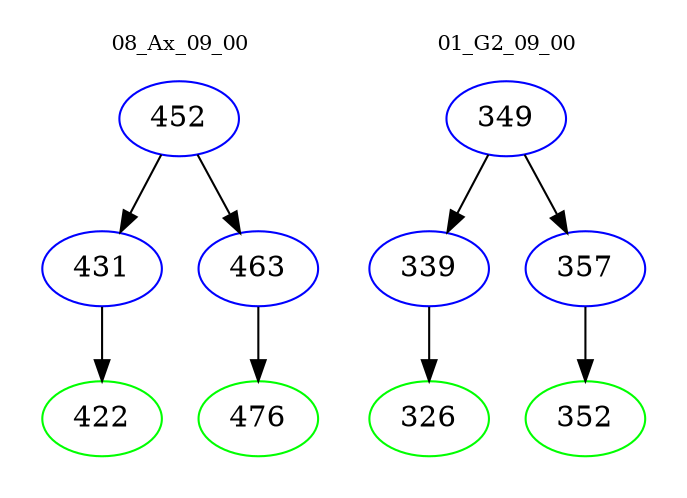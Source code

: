 digraph{
subgraph cluster_0 {
color = white
label = "08_Ax_09_00";
fontsize=10;
T0_452 [label="452", color="blue"]
T0_452 -> T0_431 [color="black"]
T0_431 [label="431", color="blue"]
T0_431 -> T0_422 [color="black"]
T0_422 [label="422", color="green"]
T0_452 -> T0_463 [color="black"]
T0_463 [label="463", color="blue"]
T0_463 -> T0_476 [color="black"]
T0_476 [label="476", color="green"]
}
subgraph cluster_1 {
color = white
label = "01_G2_09_00";
fontsize=10;
T1_349 [label="349", color="blue"]
T1_349 -> T1_339 [color="black"]
T1_339 [label="339", color="blue"]
T1_339 -> T1_326 [color="black"]
T1_326 [label="326", color="green"]
T1_349 -> T1_357 [color="black"]
T1_357 [label="357", color="blue"]
T1_357 -> T1_352 [color="black"]
T1_352 [label="352", color="green"]
}
}
